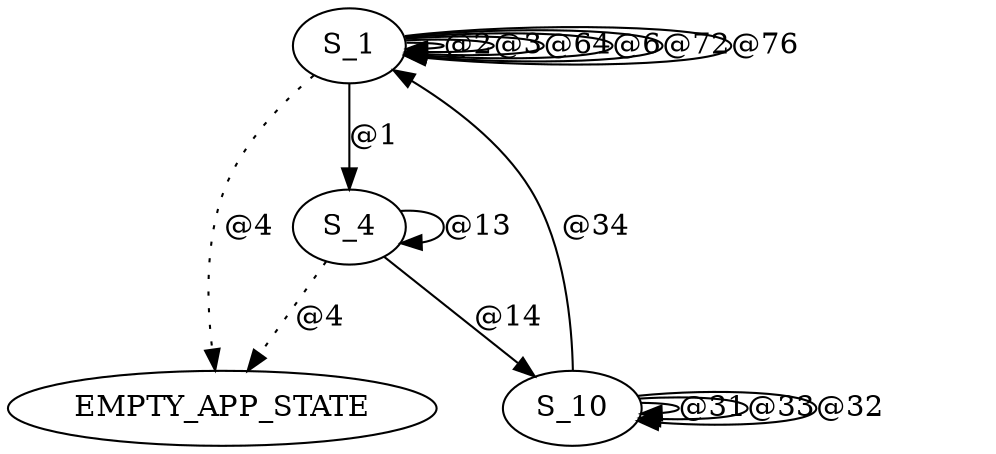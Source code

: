 digraph graphtest {
  S_1 -> S_1  [ label="@2"] ;
  S_1 -> S_1  [ label="@3"] ;
  S_1 -> S_4  [ label="@1"] ;
  S_1 -> S_1  [ label="@64"] ;
  S_1 -> S_1  [ label="@6"] ;
  S_1 -> S_1  [ label="@72"] ;
  S_1 -> S_1  [ label="@76"] ;
  S_1 -> EMPTY_APP_STATE  [ style=dotted,label="@4"] ;
  S_4 -> EMPTY_APP_STATE  [ style=dotted,label="@4"] ;
  S_4 -> S_4  [ label="@13"] ;
  S_4 -> S_10  [ label="@14"] ;
  S_10 -> S_10  [ label="@31"] ;
  S_10 -> S_10  [ label="@33"] ;
  S_10 -> S_10  [ label="@32"] ;
  S_10 -> S_1  [ label="@34"] ;
}